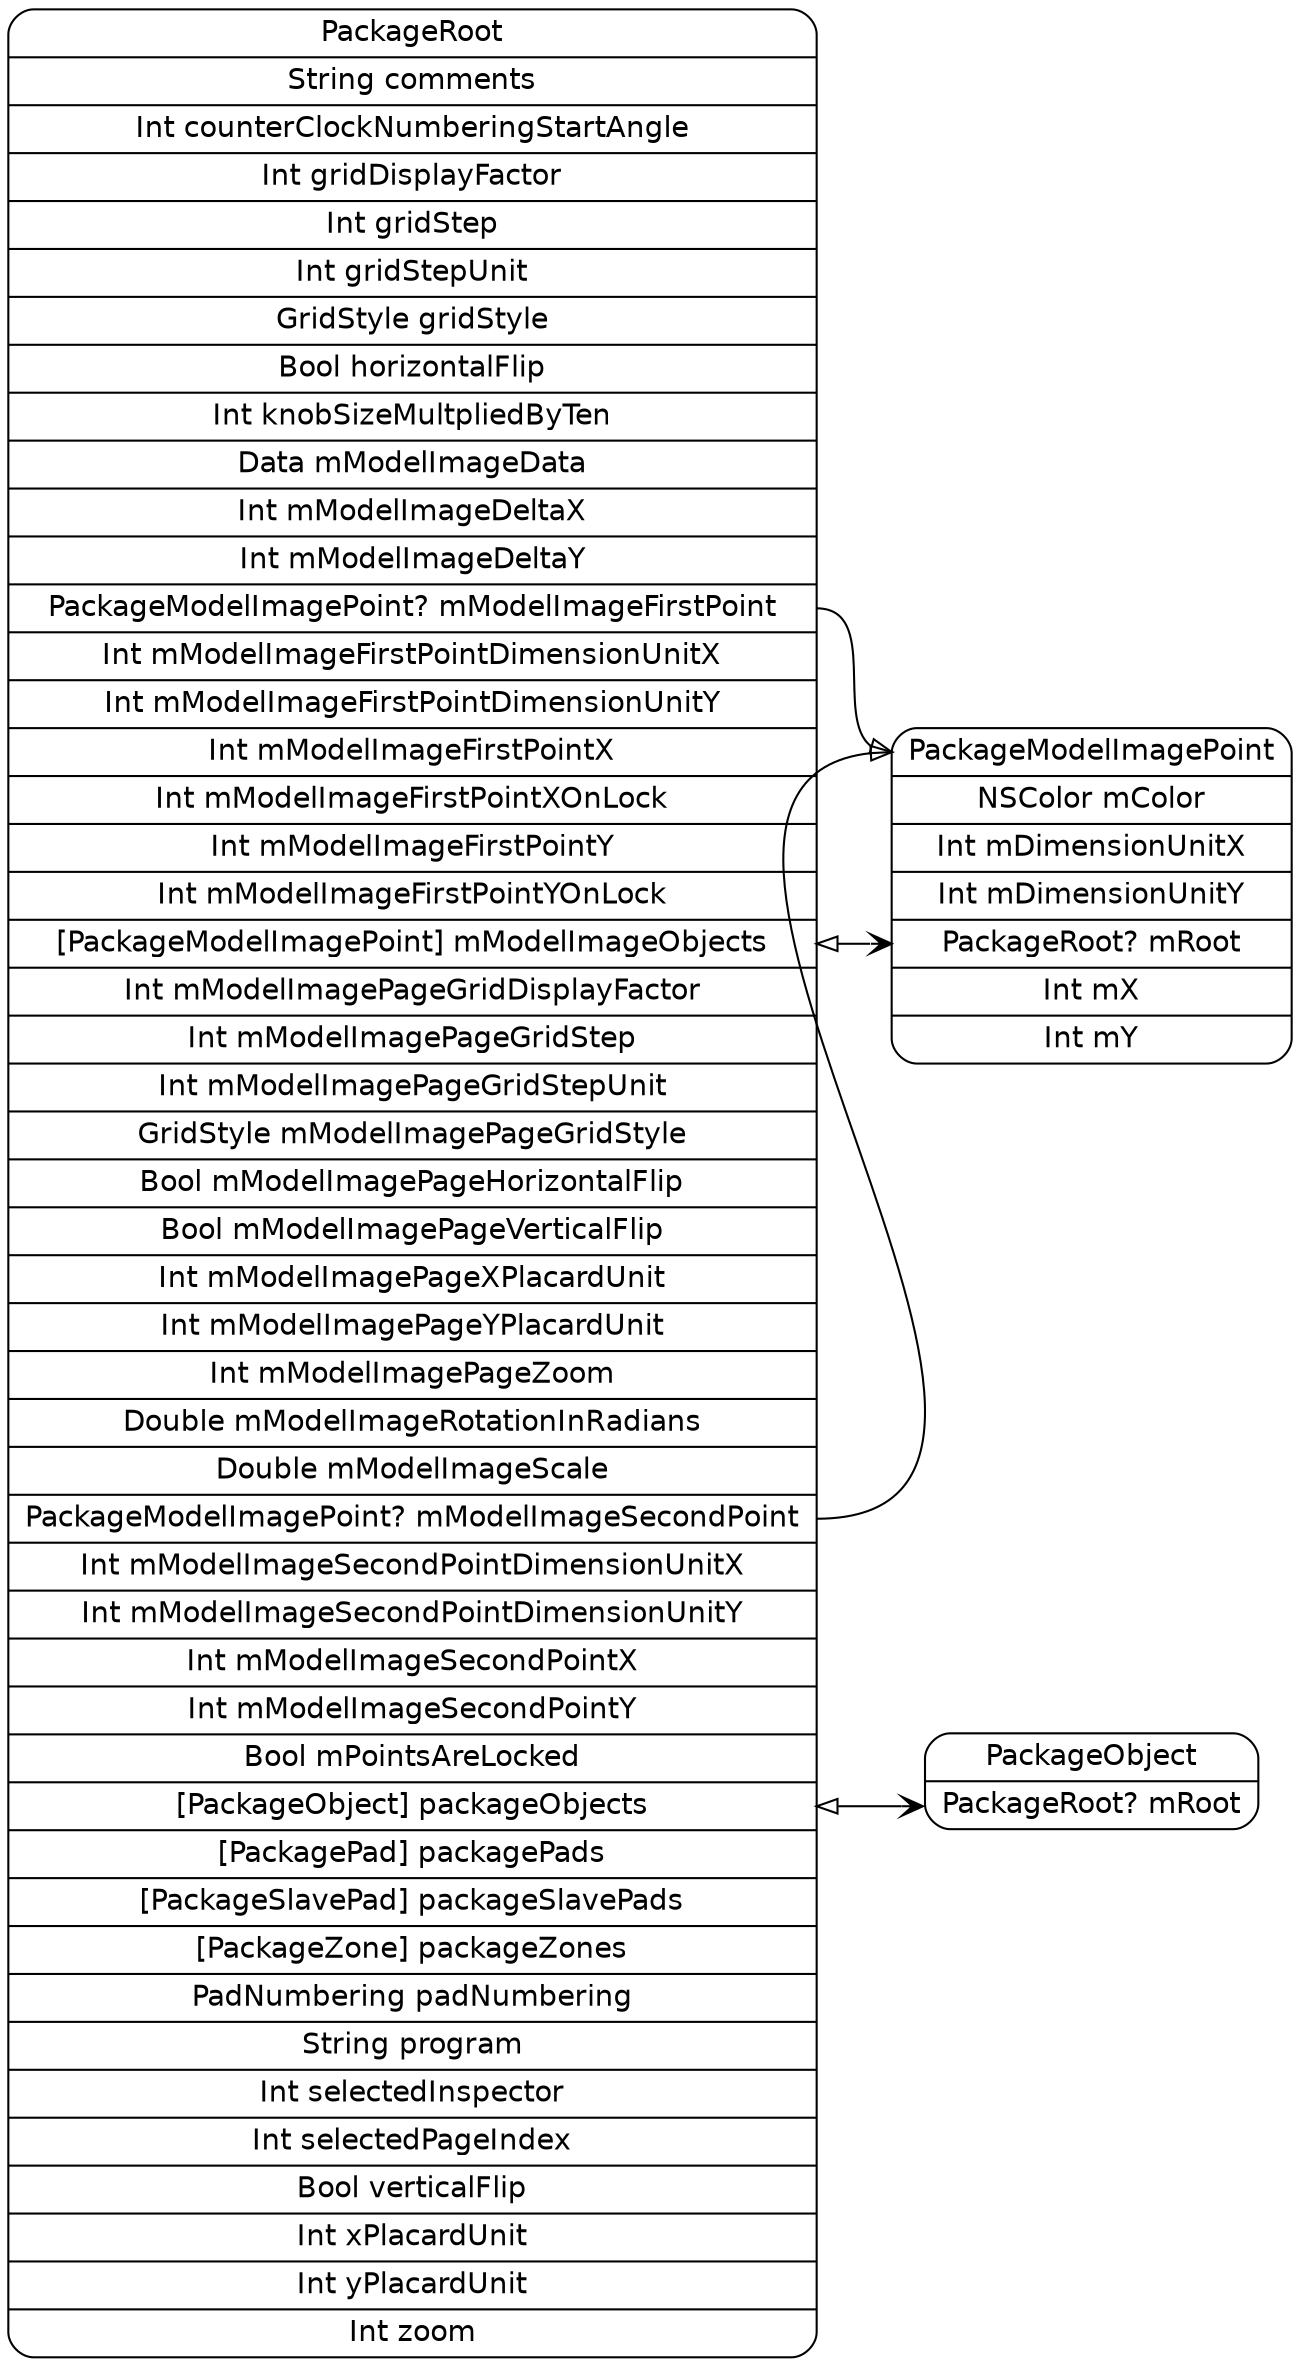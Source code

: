 digraph G {
  rankdir=LR ;
  node [shape=record fontname=helvetica style=rounded] ;
  PackageRoot[label="<PackageRoot>PackageRoot|String comments|Int counterClockNumberingStartAngle|Int gridDisplayFactor|Int gridStep|Int gridStepUnit|GridStyle gridStyle|Bool horizontalFlip|Int knobSizeMultpliedByTen|Data mModelImageData|Int mModelImageDeltaX|Int mModelImageDeltaY|<mModelImageFirstPoint>PackageModelImagePoint? mModelImageFirstPoint|Int mModelImageFirstPointDimensionUnitX|Int mModelImageFirstPointDimensionUnitY|Int mModelImageFirstPointX|Int mModelImageFirstPointXOnLock|Int mModelImageFirstPointY|Int mModelImageFirstPointYOnLock|<mModelImageObjects>[PackageModelImagePoint] mModelImageObjects|Int mModelImagePageGridDisplayFactor|Int mModelImagePageGridStep|Int mModelImagePageGridStepUnit|GridStyle mModelImagePageGridStyle|Bool mModelImagePageHorizontalFlip|Bool mModelImagePageVerticalFlip|Int mModelImagePageXPlacardUnit|Int mModelImagePageYPlacardUnit|Int mModelImagePageZoom|Double mModelImageRotationInRadians|Double mModelImageScale|<mModelImageSecondPoint>PackageModelImagePoint? mModelImageSecondPoint|Int mModelImageSecondPointDimensionUnitX|Int mModelImageSecondPointDimensionUnitY|Int mModelImageSecondPointX|Int mModelImageSecondPointY|Bool mPointsAreLocked|<packageObjects>[PackageObject] packageObjects|<packagePads>[PackagePad] packagePads|<packageSlavePads>[PackageSlavePad] packageSlavePads|<packageZones>[PackageZone] packageZones|PadNumbering padNumbering|String program|Int selectedInspector|Int selectedPageIndex|Bool verticalFlip|Int xPlacardUnit|Int yPlacardUnit|Int zoom"] ;
  PackageObject[label="<PackageObject>PackageObject|<mRoot>PackageRoot? mRoot"] ;
  PackageModelImagePoint[label="<PackageModelImagePoint>PackageModelImagePoint|NSColor mColor|Int mDimensionUnitX|Int mDimensionUnitY|<mRoot>PackageRoot? mRoot|Int mX|Int mY"] ;
  PackageRoot:mModelImageFirstPoint -> PackageModelImagePoint:PackageModelImagePoint [dir=both arrowtail=none arrowhead=onormal] ;
  PackageRoot:mModelImageObjects -> PackageModelImagePoint:mRoot [dir=both arrowtail=onormal arrowhead=vee] ;
  PackageRoot:mModelImageSecondPoint -> PackageModelImagePoint:PackageModelImagePoint [dir=both arrowtail=none arrowhead=onormal] ;
  PackageRoot:packageObjects -> PackageObject:mRoot [dir=both arrowtail=onormal arrowhead=vee] ;
}
